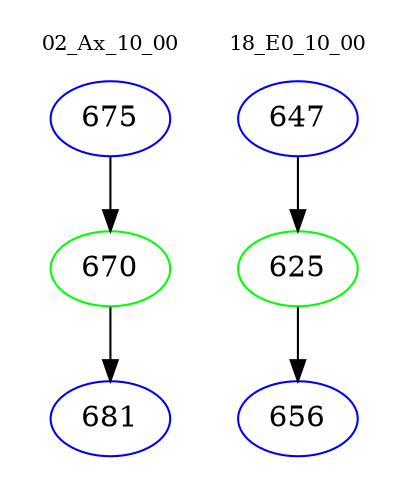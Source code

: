 digraph{
subgraph cluster_0 {
color = white
label = "02_Ax_10_00";
fontsize=10;
T0_675 [label="675", color="blue"]
T0_675 -> T0_670 [color="black"]
T0_670 [label="670", color="green"]
T0_670 -> T0_681 [color="black"]
T0_681 [label="681", color="blue"]
}
subgraph cluster_1 {
color = white
label = "18_E0_10_00";
fontsize=10;
T1_647 [label="647", color="blue"]
T1_647 -> T1_625 [color="black"]
T1_625 [label="625", color="green"]
T1_625 -> T1_656 [color="black"]
T1_656 [label="656", color="blue"]
}
}
